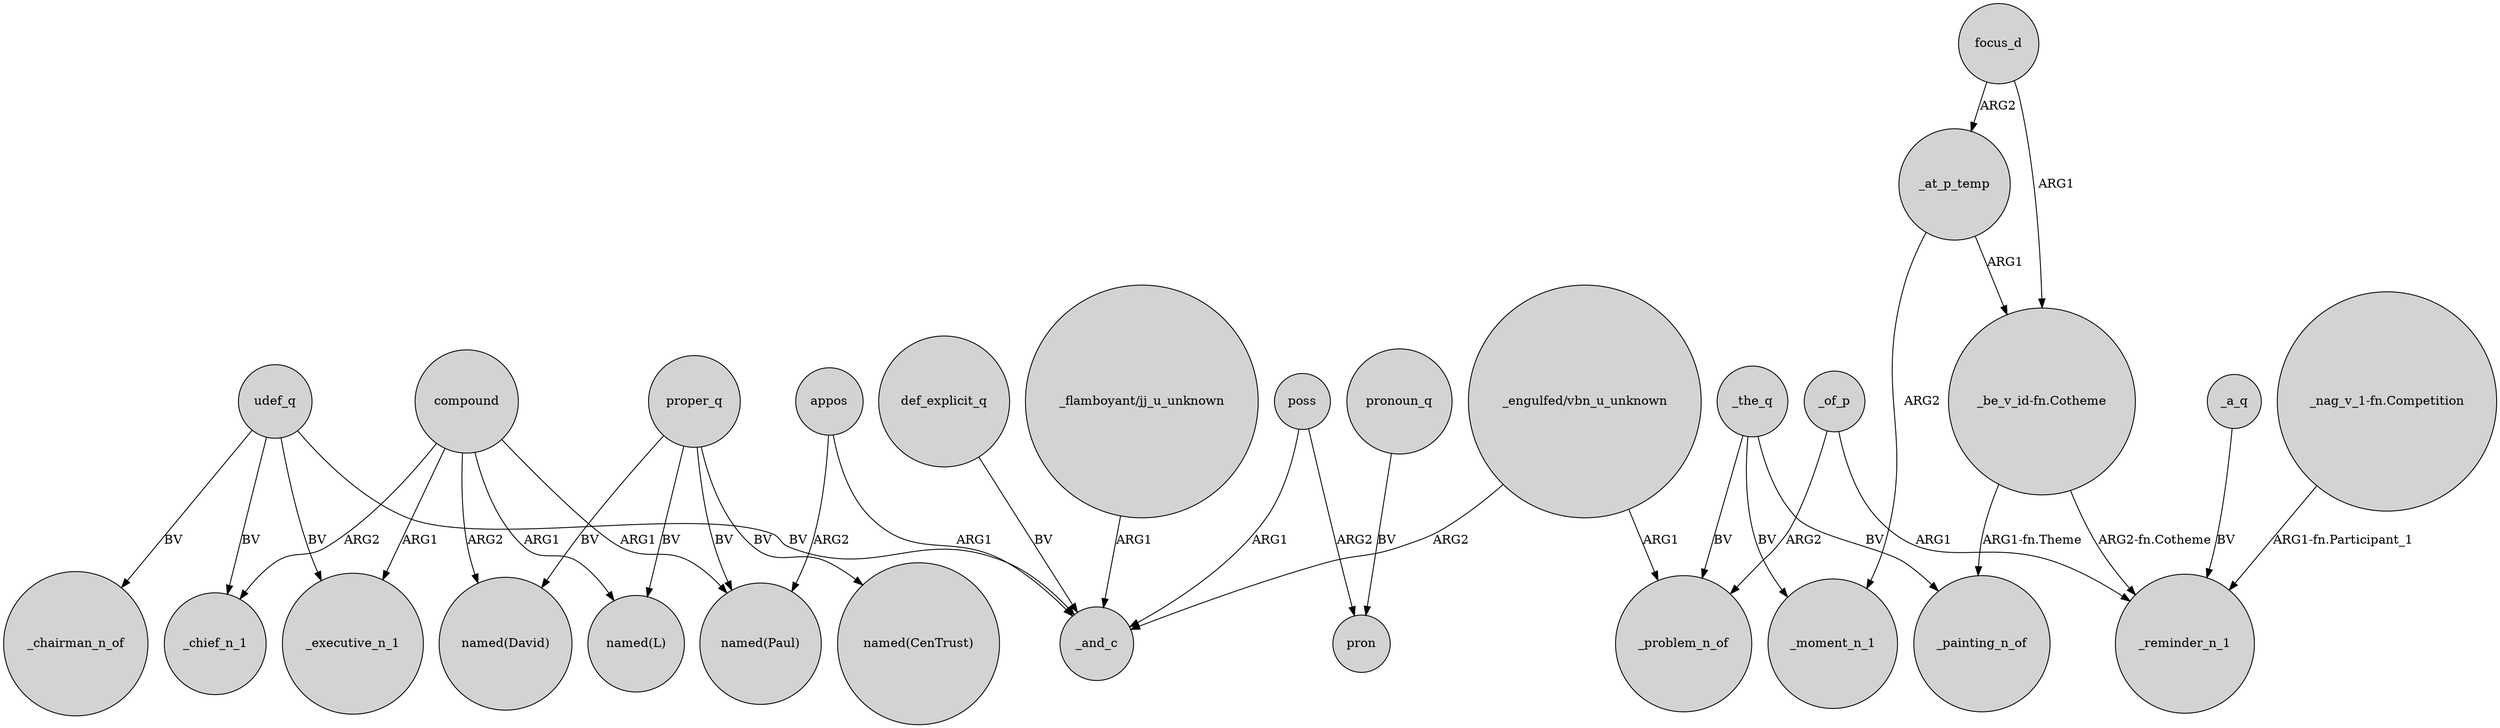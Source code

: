 digraph {
	node [shape=circle style=filled]
	compound -> _chief_n_1 [label=ARG2]
	"_engulfed/vbn_u_unknown" -> _and_c [label=ARG2]
	udef_q -> _chairman_n_of [label=BV]
	udef_q -> _chief_n_1 [label=BV]
	_a_q -> _reminder_n_1 [label=BV]
	"_be_v_id-fn.Cotheme" -> _painting_n_of [label="ARG1-fn.Theme"]
	appos -> _and_c [label=ARG1]
	appos -> "named(Paul)" [label=ARG2]
	udef_q -> _and_c [label=BV]
	"_engulfed/vbn_u_unknown" -> _problem_n_of [label=ARG1]
	proper_q -> "named(CenTrust)" [label=BV]
	_the_q -> _problem_n_of [label=BV]
	def_explicit_q -> _and_c [label=BV]
	pronoun_q -> pron [label=BV]
	udef_q -> _executive_n_1 [label=BV]
	poss -> pron [label=ARG2]
	_at_p_temp -> "_be_v_id-fn.Cotheme" [label=ARG1]
	poss -> _and_c [label=ARG1]
	compound -> "named(Paul)" [label=ARG1]
	focus_d -> "_be_v_id-fn.Cotheme" [label=ARG1]
	proper_q -> "named(Paul)" [label=BV]
	compound -> _executive_n_1 [label=ARG1]
	_the_q -> _painting_n_of [label=BV]
	_of_p -> _problem_n_of [label=ARG2]
	_at_p_temp -> _moment_n_1 [label=ARG2]
	"_be_v_id-fn.Cotheme" -> _reminder_n_1 [label="ARG2-fn.Cotheme"]
	"_flamboyant/jj_u_unknown" -> _and_c [label=ARG1]
	proper_q -> "named(L)" [label=BV]
	focus_d -> _at_p_temp [label=ARG2]
	compound -> "named(L)" [label=ARG1]
	"_nag_v_1-fn.Competition" -> _reminder_n_1 [label="ARG1-fn.Participant_1"]
	_of_p -> _reminder_n_1 [label=ARG1]
	proper_q -> "named(David)" [label=BV]
	_the_q -> _moment_n_1 [label=BV]
	compound -> "named(David)" [label=ARG2]
}
